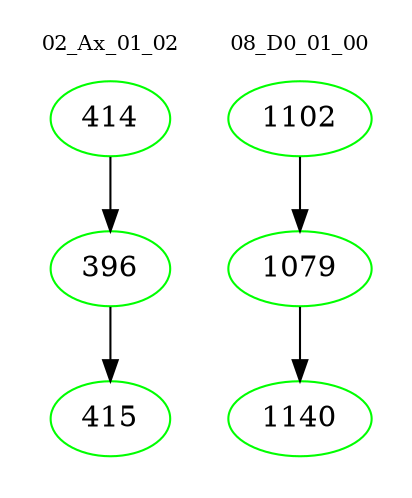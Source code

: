 digraph{
subgraph cluster_0 {
color = white
label = "02_Ax_01_02";
fontsize=10;
T0_414 [label="414", color="green"]
T0_414 -> T0_396 [color="black"]
T0_396 [label="396", color="green"]
T0_396 -> T0_415 [color="black"]
T0_415 [label="415", color="green"]
}
subgraph cluster_1 {
color = white
label = "08_D0_01_00";
fontsize=10;
T1_1102 [label="1102", color="green"]
T1_1102 -> T1_1079 [color="black"]
T1_1079 [label="1079", color="green"]
T1_1079 -> T1_1140 [color="black"]
T1_1140 [label="1140", color="green"]
}
}
